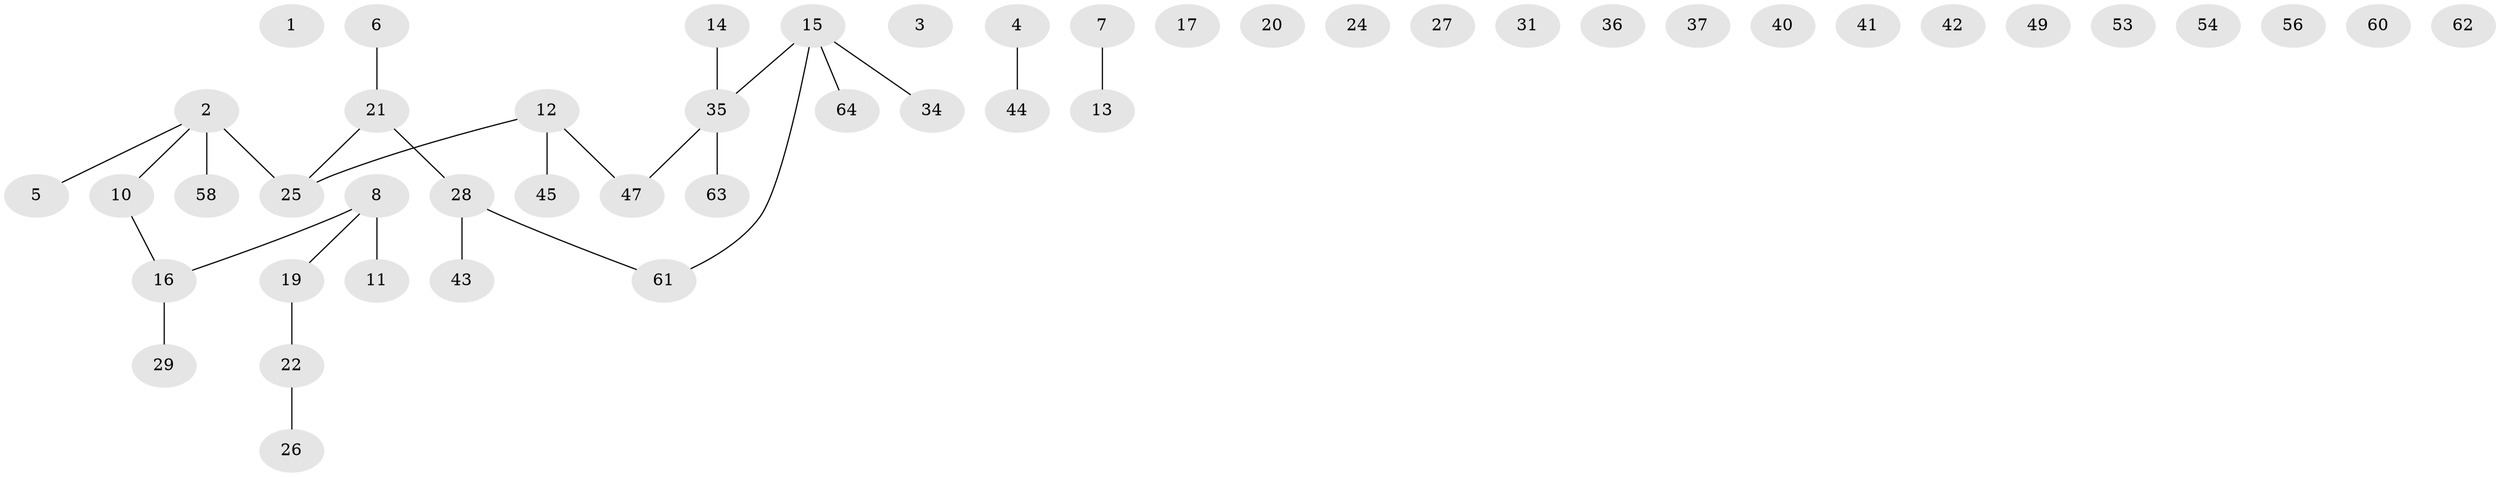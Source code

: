 // original degree distribution, {0: 0.25, 3: 0.140625, 1: 0.296875, 2: 0.28125, 4: 0.03125}
// Generated by graph-tools (version 1.1) at 2025/41/03/06/25 10:41:21]
// undirected, 48 vertices, 28 edges
graph export_dot {
graph [start="1"]
  node [color=gray90,style=filled];
  1;
  2 [super="+9"];
  3 [super="+23"];
  4;
  5 [super="+46"];
  6;
  7 [super="+18"];
  8;
  10;
  11 [super="+39"];
  12 [super="+32"];
  13;
  14;
  15 [super="+52"];
  16 [super="+48"];
  17;
  19 [super="+38"];
  20;
  21 [super="+30"];
  22 [super="+33"];
  24;
  25 [super="+50"];
  26;
  27;
  28 [super="+55"];
  29;
  31;
  34;
  35 [super="+57"];
  36;
  37;
  40;
  41;
  42;
  43;
  44;
  45;
  47 [super="+59"];
  49 [super="+51"];
  53;
  54;
  56;
  58;
  60;
  61;
  62;
  63;
  64;
  2 -- 25;
  2 -- 58 [weight=2];
  2 -- 10;
  2 -- 5;
  4 -- 44;
  6 -- 21;
  7 -- 13;
  8 -- 16;
  8 -- 11;
  8 -- 19;
  10 -- 16;
  12 -- 45;
  12 -- 25;
  12 -- 47;
  14 -- 35;
  15 -- 34;
  15 -- 64;
  15 -- 35;
  15 -- 61;
  16 -- 29;
  19 -- 22;
  21 -- 28;
  21 -- 25;
  22 -- 26;
  28 -- 43;
  28 -- 61;
  35 -- 63;
  35 -- 47;
}
